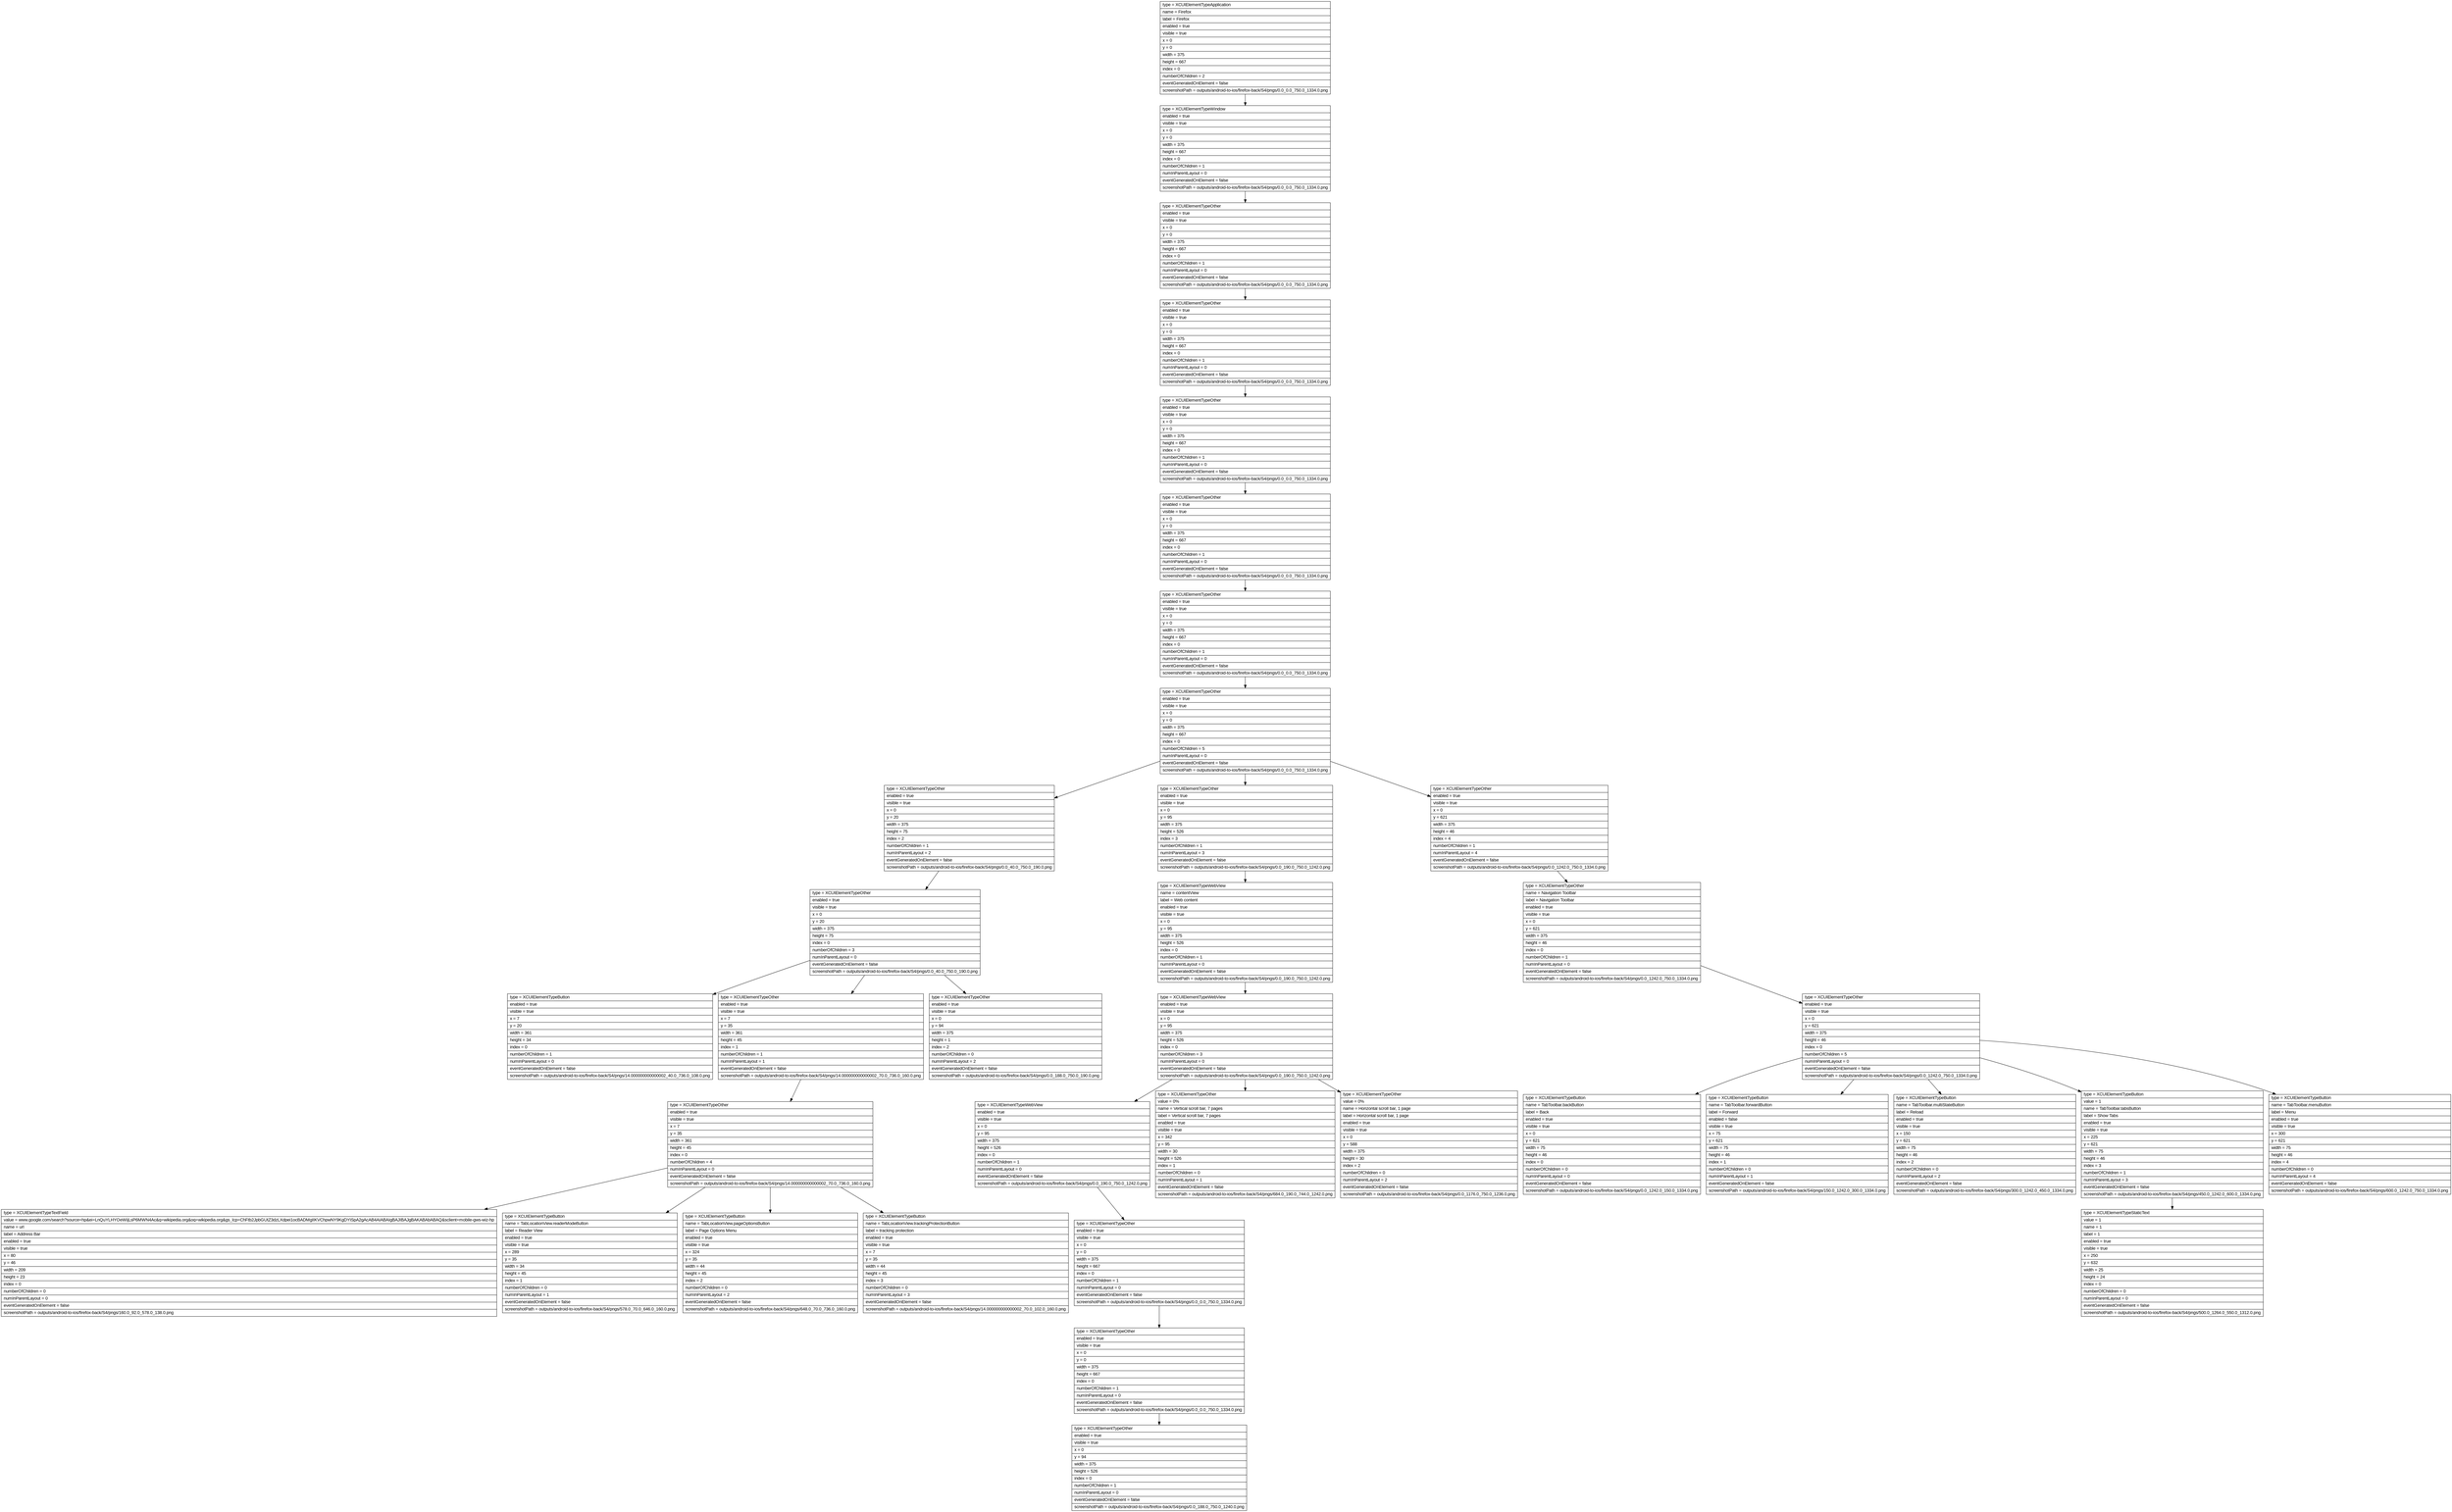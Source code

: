 digraph Layout {

	node [shape=record fontname=Arial];

	0	[label="{type = XCUIElementTypeApplication\l|name = Firefox\l|label = Firefox\l|enabled = true\l|visible = true\l|x = 0\l|y = 0\l|width = 375\l|height = 667\l|index = 0\l|numberOfChildren = 2\l|eventGeneratedOnElement = false \l|screenshotPath = outputs/android-to-ios/firefox-back/S4/pngs/0.0_0.0_750.0_1334.0.png\l}"]
	1	[label="{type = XCUIElementTypeWindow\l|enabled = true\l|visible = true\l|x = 0\l|y = 0\l|width = 375\l|height = 667\l|index = 0\l|numberOfChildren = 1\l|numInParentLayout = 0\l|eventGeneratedOnElement = false \l|screenshotPath = outputs/android-to-ios/firefox-back/S4/pngs/0.0_0.0_750.0_1334.0.png\l}"]
	2	[label="{type = XCUIElementTypeOther\l|enabled = true\l|visible = true\l|x = 0\l|y = 0\l|width = 375\l|height = 667\l|index = 0\l|numberOfChildren = 1\l|numInParentLayout = 0\l|eventGeneratedOnElement = false \l|screenshotPath = outputs/android-to-ios/firefox-back/S4/pngs/0.0_0.0_750.0_1334.0.png\l}"]
	3	[label="{type = XCUIElementTypeOther\l|enabled = true\l|visible = true\l|x = 0\l|y = 0\l|width = 375\l|height = 667\l|index = 0\l|numberOfChildren = 1\l|numInParentLayout = 0\l|eventGeneratedOnElement = false \l|screenshotPath = outputs/android-to-ios/firefox-back/S4/pngs/0.0_0.0_750.0_1334.0.png\l}"]
	4	[label="{type = XCUIElementTypeOther\l|enabled = true\l|visible = true\l|x = 0\l|y = 0\l|width = 375\l|height = 667\l|index = 0\l|numberOfChildren = 1\l|numInParentLayout = 0\l|eventGeneratedOnElement = false \l|screenshotPath = outputs/android-to-ios/firefox-back/S4/pngs/0.0_0.0_750.0_1334.0.png\l}"]
	5	[label="{type = XCUIElementTypeOther\l|enabled = true\l|visible = true\l|x = 0\l|y = 0\l|width = 375\l|height = 667\l|index = 0\l|numberOfChildren = 1\l|numInParentLayout = 0\l|eventGeneratedOnElement = false \l|screenshotPath = outputs/android-to-ios/firefox-back/S4/pngs/0.0_0.0_750.0_1334.0.png\l}"]
	6	[label="{type = XCUIElementTypeOther\l|enabled = true\l|visible = true\l|x = 0\l|y = 0\l|width = 375\l|height = 667\l|index = 0\l|numberOfChildren = 1\l|numInParentLayout = 0\l|eventGeneratedOnElement = false \l|screenshotPath = outputs/android-to-ios/firefox-back/S4/pngs/0.0_0.0_750.0_1334.0.png\l}"]
	7	[label="{type = XCUIElementTypeOther\l|enabled = true\l|visible = true\l|x = 0\l|y = 0\l|width = 375\l|height = 667\l|index = 0\l|numberOfChildren = 5\l|numInParentLayout = 0\l|eventGeneratedOnElement = false \l|screenshotPath = outputs/android-to-ios/firefox-back/S4/pngs/0.0_0.0_750.0_1334.0.png\l}"]
	8	[label="{type = XCUIElementTypeOther\l|enabled = true\l|visible = true\l|x = 0\l|y = 20\l|width = 375\l|height = 75\l|index = 2\l|numberOfChildren = 1\l|numInParentLayout = 2\l|eventGeneratedOnElement = false \l|screenshotPath = outputs/android-to-ios/firefox-back/S4/pngs/0.0_40.0_750.0_190.0.png\l}"]
	9	[label="{type = XCUIElementTypeOther\l|enabled = true\l|visible = true\l|x = 0\l|y = 95\l|width = 375\l|height = 526\l|index = 3\l|numberOfChildren = 1\l|numInParentLayout = 3\l|eventGeneratedOnElement = false \l|screenshotPath = outputs/android-to-ios/firefox-back/S4/pngs/0.0_190.0_750.0_1242.0.png\l}"]
	10	[label="{type = XCUIElementTypeOther\l|enabled = true\l|visible = true\l|x = 0\l|y = 621\l|width = 375\l|height = 46\l|index = 4\l|numberOfChildren = 1\l|numInParentLayout = 4\l|eventGeneratedOnElement = false \l|screenshotPath = outputs/android-to-ios/firefox-back/S4/pngs/0.0_1242.0_750.0_1334.0.png\l}"]
	11	[label="{type = XCUIElementTypeOther\l|enabled = true\l|visible = true\l|x = 0\l|y = 20\l|width = 375\l|height = 75\l|index = 0\l|numberOfChildren = 3\l|numInParentLayout = 0\l|eventGeneratedOnElement = false \l|screenshotPath = outputs/android-to-ios/firefox-back/S4/pngs/0.0_40.0_750.0_190.0.png\l}"]
	12	[label="{type = XCUIElementTypeWebView\l|name = contentView\l|label = Web content\l|enabled = true\l|visible = true\l|x = 0\l|y = 95\l|width = 375\l|height = 526\l|index = 0\l|numberOfChildren = 1\l|numInParentLayout = 0\l|eventGeneratedOnElement = false \l|screenshotPath = outputs/android-to-ios/firefox-back/S4/pngs/0.0_190.0_750.0_1242.0.png\l}"]
	13	[label="{type = XCUIElementTypeOther\l|name = Navigation Toolbar\l|label = Navigation Toolbar\l|enabled = true\l|visible = true\l|x = 0\l|y = 621\l|width = 375\l|height = 46\l|index = 0\l|numberOfChildren = 1\l|numInParentLayout = 0\l|eventGeneratedOnElement = false \l|screenshotPath = outputs/android-to-ios/firefox-back/S4/pngs/0.0_1242.0_750.0_1334.0.png\l}"]
	14	[label="{type = XCUIElementTypeButton\l|enabled = true\l|visible = true\l|x = 7\l|y = 20\l|width = 361\l|height = 34\l|index = 0\l|numberOfChildren = 1\l|numInParentLayout = 0\l|eventGeneratedOnElement = false \l|screenshotPath = outputs/android-to-ios/firefox-back/S4/pngs/14.000000000000002_40.0_736.0_108.0.png\l}"]
	15	[label="{type = XCUIElementTypeOther\l|enabled = true\l|visible = true\l|x = 7\l|y = 35\l|width = 361\l|height = 45\l|index = 1\l|numberOfChildren = 1\l|numInParentLayout = 1\l|eventGeneratedOnElement = false \l|screenshotPath = outputs/android-to-ios/firefox-back/S4/pngs/14.000000000000002_70.0_736.0_160.0.png\l}"]
	16	[label="{type = XCUIElementTypeOther\l|enabled = true\l|visible = true\l|x = 0\l|y = 94\l|width = 375\l|height = 1\l|index = 2\l|numberOfChildren = 0\l|numInParentLayout = 2\l|eventGeneratedOnElement = false \l|screenshotPath = outputs/android-to-ios/firefox-back/S4/pngs/0.0_188.0_750.0_190.0.png\l}"]
	17	[label="{type = XCUIElementTypeWebView\l|enabled = true\l|visible = true\l|x = 0\l|y = 95\l|width = 375\l|height = 526\l|index = 0\l|numberOfChildren = 3\l|numInParentLayout = 0\l|eventGeneratedOnElement = false \l|screenshotPath = outputs/android-to-ios/firefox-back/S4/pngs/0.0_190.0_750.0_1242.0.png\l}"]
	18	[label="{type = XCUIElementTypeOther\l|enabled = true\l|visible = true\l|x = 0\l|y = 621\l|width = 375\l|height = 46\l|index = 0\l|numberOfChildren = 5\l|numInParentLayout = 0\l|eventGeneratedOnElement = false \l|screenshotPath = outputs/android-to-ios/firefox-back/S4/pngs/0.0_1242.0_750.0_1334.0.png\l}"]
	19	[label="{type = XCUIElementTypeOther\l|enabled = true\l|visible = true\l|x = 7\l|y = 35\l|width = 361\l|height = 45\l|index = 0\l|numberOfChildren = 4\l|numInParentLayout = 0\l|eventGeneratedOnElement = false \l|screenshotPath = outputs/android-to-ios/firefox-back/S4/pngs/14.000000000000002_70.0_736.0_160.0.png\l}"]
	20	[label="{type = XCUIElementTypeWebView\l|enabled = true\l|visible = true\l|x = 0\l|y = 95\l|width = 375\l|height = 526\l|index = 0\l|numberOfChildren = 1\l|numInParentLayout = 0\l|eventGeneratedOnElement = false \l|screenshotPath = outputs/android-to-ios/firefox-back/S4/pngs/0.0_190.0_750.0_1242.0.png\l}"]
	21	[label="{type = XCUIElementTypeOther\l|value = 0%\l|name = Vertical scroll bar, 7 pages\l|label = Vertical scroll bar, 7 pages\l|enabled = true\l|visible = true\l|x = 342\l|y = 95\l|width = 30\l|height = 526\l|index = 1\l|numberOfChildren = 0\l|numInParentLayout = 1\l|eventGeneratedOnElement = false \l|screenshotPath = outputs/android-to-ios/firefox-back/S4/pngs/684.0_190.0_744.0_1242.0.png\l}"]
	22	[label="{type = XCUIElementTypeOther\l|value = 0%\l|name = Horizontal scroll bar, 1 page\l|label = Horizontal scroll bar, 1 page\l|enabled = true\l|visible = true\l|x = 0\l|y = 588\l|width = 375\l|height = 30\l|index = 2\l|numberOfChildren = 0\l|numInParentLayout = 2\l|eventGeneratedOnElement = false \l|screenshotPath = outputs/android-to-ios/firefox-back/S4/pngs/0.0_1176.0_750.0_1236.0.png\l}"]
	23	[label="{type = XCUIElementTypeButton\l|name = TabToolbar.backButton\l|label = Back\l|enabled = true\l|visible = true\l|x = 0\l|y = 621\l|width = 75\l|height = 46\l|index = 0\l|numberOfChildren = 0\l|numInParentLayout = 0\l|eventGeneratedOnElement = false \l|screenshotPath = outputs/android-to-ios/firefox-back/S4/pngs/0.0_1242.0_150.0_1334.0.png\l}"]
	24	[label="{type = XCUIElementTypeButton\l|name = TabToolbar.forwardButton\l|label = Forward\l|enabled = false\l|visible = true\l|x = 75\l|y = 621\l|width = 75\l|height = 46\l|index = 1\l|numberOfChildren = 0\l|numInParentLayout = 1\l|eventGeneratedOnElement = false \l|screenshotPath = outputs/android-to-ios/firefox-back/S4/pngs/150.0_1242.0_300.0_1334.0.png\l}"]
	25	[label="{type = XCUIElementTypeButton\l|name = TabToolbar.multiStateButton\l|label = Reload\l|enabled = true\l|visible = true\l|x = 150\l|y = 621\l|width = 75\l|height = 46\l|index = 2\l|numberOfChildren = 0\l|numInParentLayout = 2\l|eventGeneratedOnElement = false \l|screenshotPath = outputs/android-to-ios/firefox-back/S4/pngs/300.0_1242.0_450.0_1334.0.png\l}"]
	26	[label="{type = XCUIElementTypeButton\l|value = 1\l|name = TabToolbar.tabsButton\l|label = Show Tabs\l|enabled = true\l|visible = true\l|x = 225\l|y = 621\l|width = 75\l|height = 46\l|index = 3\l|numberOfChildren = 1\l|numInParentLayout = 3\l|eventGeneratedOnElement = false \l|screenshotPath = outputs/android-to-ios/firefox-back/S4/pngs/450.0_1242.0_600.0_1334.0.png\l}"]
	27	[label="{type = XCUIElementTypeButton\l|name = TabToolbar.menuButton\l|label = Menu\l|enabled = true\l|visible = true\l|x = 300\l|y = 621\l|width = 75\l|height = 46\l|index = 4\l|numberOfChildren = 0\l|numInParentLayout = 4\l|eventGeneratedOnElement = false \l|screenshotPath = outputs/android-to-ios/firefox-back/S4/pngs/600.0_1242.0_750.0_1334.0.png\l}"]
	28	[label="{type = XCUIElementTypeTextField\l|value = www.google.com/search?source=hp&ei=LnQuYLHYOeWijLsP6MWN4Ac&q=wikipedia.org&oq=wikipedia.org&gs_lcp=ChFtb2JpbGUtZ3dzLXdpei1ocBADMgIIKVChpwNY9KgDYISpA2gAcAB4AIABAIgBAJIBAJgBAKABAbABAQ&sclient=mobile-gws-wiz-hp\l|name = url\l|label = Address Bar\l|enabled = true\l|visible = true\l|x = 80\l|y = 46\l|width = 209\l|height = 23\l|index = 0\l|numberOfChildren = 0\l|numInParentLayout = 0\l|eventGeneratedOnElement = false \l|screenshotPath = outputs/android-to-ios/firefox-back/S4/pngs/160.0_92.0_578.0_138.0.png\l}"]
	29	[label="{type = XCUIElementTypeButton\l|name = TabLocationView.readerModeButton\l|label = Reader View\l|enabled = true\l|visible = true\l|x = 289\l|y = 35\l|width = 34\l|height = 45\l|index = 1\l|numberOfChildren = 0\l|numInParentLayout = 1\l|eventGeneratedOnElement = false \l|screenshotPath = outputs/android-to-ios/firefox-back/S4/pngs/578.0_70.0_646.0_160.0.png\l}"]
	30	[label="{type = XCUIElementTypeButton\l|name = TabLocationView.pageOptionsButton\l|label = Page Options Menu\l|enabled = true\l|visible = true\l|x = 324\l|y = 35\l|width = 44\l|height = 45\l|index = 2\l|numberOfChildren = 0\l|numInParentLayout = 2\l|eventGeneratedOnElement = false \l|screenshotPath = outputs/android-to-ios/firefox-back/S4/pngs/648.0_70.0_736.0_160.0.png\l}"]
	31	[label="{type = XCUIElementTypeButton\l|name = TabLocationView.trackingProtectionButton\l|label = tracking protection\l|enabled = true\l|visible = true\l|x = 7\l|y = 35\l|width = 44\l|height = 45\l|index = 3\l|numberOfChildren = 0\l|numInParentLayout = 3\l|eventGeneratedOnElement = false \l|screenshotPath = outputs/android-to-ios/firefox-back/S4/pngs/14.000000000000002_70.0_102.0_160.0.png\l}"]
	32	[label="{type = XCUIElementTypeOther\l|enabled = true\l|visible = true\l|x = 0\l|y = 0\l|width = 375\l|height = 667\l|index = 0\l|numberOfChildren = 1\l|numInParentLayout = 0\l|eventGeneratedOnElement = false \l|screenshotPath = outputs/android-to-ios/firefox-back/S4/pngs/0.0_0.0_750.0_1334.0.png\l}"]
	33	[label="{type = XCUIElementTypeStaticText\l|value = 1\l|name = 1\l|label = 1\l|enabled = true\l|visible = true\l|x = 250\l|y = 632\l|width = 25\l|height = 24\l|index = 0\l|numberOfChildren = 0\l|numInParentLayout = 0\l|eventGeneratedOnElement = false \l|screenshotPath = outputs/android-to-ios/firefox-back/S4/pngs/500.0_1264.0_550.0_1312.0.png\l}"]
	34	[label="{type = XCUIElementTypeOther\l|enabled = true\l|visible = true\l|x = 0\l|y = 0\l|width = 375\l|height = 667\l|index = 0\l|numberOfChildren = 1\l|numInParentLayout = 0\l|eventGeneratedOnElement = false \l|screenshotPath = outputs/android-to-ios/firefox-back/S4/pngs/0.0_0.0_750.0_1334.0.png\l}"]
	35	[label="{type = XCUIElementTypeOther\l|enabled = true\l|visible = true\l|x = 0\l|y = 94\l|width = 375\l|height = 526\l|index = 0\l|numberOfChildren = 1\l|numInParentLayout = 0\l|eventGeneratedOnElement = false \l|screenshotPath = outputs/android-to-ios/firefox-back/S4/pngs/0.0_188.0_750.0_1240.0.png\l}"]


	0 -> 1
	1 -> 2
	2 -> 3
	3 -> 4
	4 -> 5
	5 -> 6
	6 -> 7
	7 -> 8
	7 -> 9
	7 -> 10
	8 -> 11
	9 -> 12
	10 -> 13
	11 -> 14
	11 -> 15
	11 -> 16
	12 -> 17
	13 -> 18
	15 -> 19
	17 -> 20
	17 -> 21
	17 -> 22
	18 -> 23
	18 -> 24
	18 -> 25
	18 -> 26
	18 -> 27
	19 -> 28
	19 -> 29
	19 -> 30
	19 -> 31
	20 -> 32
	26 -> 33
	32 -> 34
	34 -> 35


}